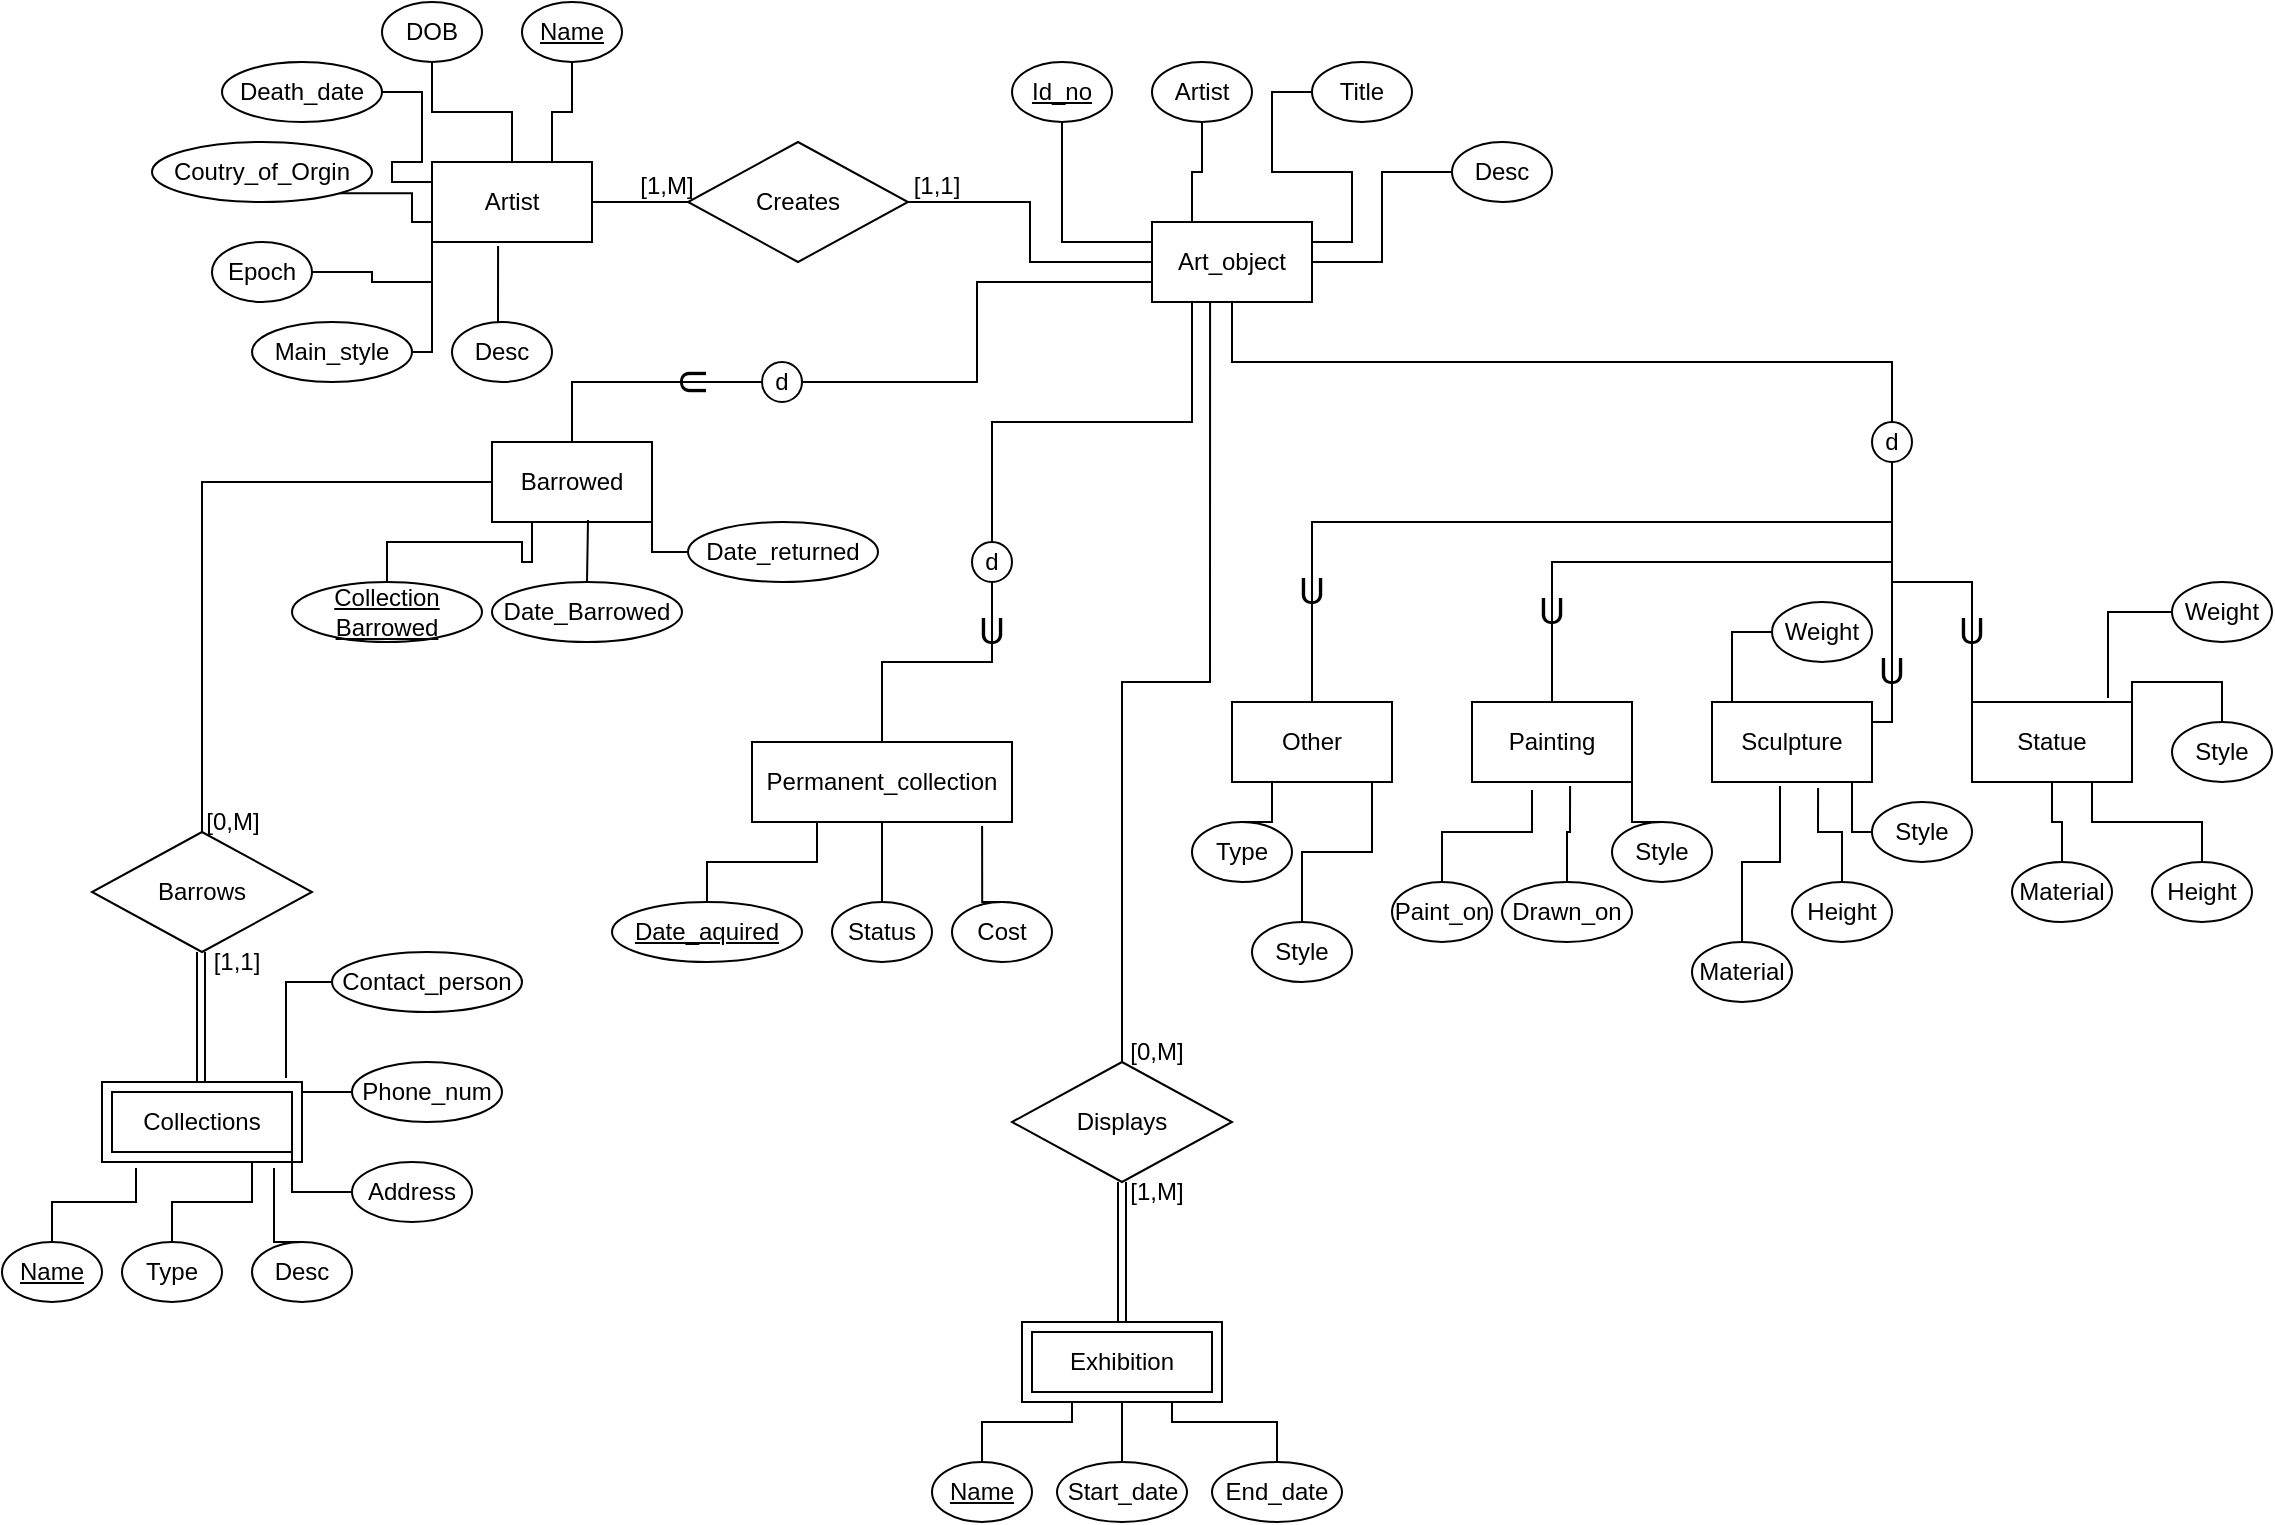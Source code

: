 <mxfile version="14.2.9" type="github">
  <diagram id="U1ADgzj7NbHvVfgoWPWw" name="Page-1">
    <mxGraphModel dx="1422" dy="762" grid="1" gridSize="10" guides="1" tooltips="1" connect="1" arrows="1" fold="1" page="1" pageScale="1" pageWidth="850" pageHeight="1100" math="0" shadow="0">
      <root>
        <mxCell id="0" />
        <mxCell id="1" parent="0" />
        <mxCell id="Ohg4oa2j4WqQgn4zbkPp-43" style="edgeStyle=orthogonalEdgeStyle;rounded=0;orthogonalLoop=1;jettySize=auto;html=1;exitX=0.5;exitY=1;exitDx=0;exitDy=0;entryX=0.5;entryY=0;entryDx=0;entryDy=0;endArrow=none;endFill=0;" edge="1" parent="1" source="Ohg4oa2j4WqQgn4zbkPp-1" target="Ohg4oa2j4WqQgn4zbkPp-42">
          <mxGeometry relative="1" as="geometry" />
        </mxCell>
        <mxCell id="Ohg4oa2j4WqQgn4zbkPp-1" value="Art_object" style="rounded=0;whiteSpace=wrap;html=1;" vertex="1" parent="1">
          <mxGeometry x="610" y="170" width="80" height="40" as="geometry" />
        </mxCell>
        <mxCell id="Ohg4oa2j4WqQgn4zbkPp-9" style="edgeStyle=orthogonalEdgeStyle;rounded=0;orthogonalLoop=1;jettySize=auto;html=1;exitX=0.5;exitY=1;exitDx=0;exitDy=0;entryX=0;entryY=0.25;entryDx=0;entryDy=0;endArrow=none;endFill=0;" edge="1" parent="1" source="Ohg4oa2j4WqQgn4zbkPp-2" target="Ohg4oa2j4WqQgn4zbkPp-1">
          <mxGeometry relative="1" as="geometry" />
        </mxCell>
        <mxCell id="Ohg4oa2j4WqQgn4zbkPp-2" value="&lt;u&gt;Id_no&lt;/u&gt;" style="ellipse;whiteSpace=wrap;html=1;" vertex="1" parent="1">
          <mxGeometry x="540" y="90" width="50" height="30" as="geometry" />
        </mxCell>
        <mxCell id="Ohg4oa2j4WqQgn4zbkPp-8" style="edgeStyle=orthogonalEdgeStyle;rounded=0;orthogonalLoop=1;jettySize=auto;html=1;exitX=0.5;exitY=1;exitDx=0;exitDy=0;entryX=0.25;entryY=0;entryDx=0;entryDy=0;endArrow=none;endFill=0;" edge="1" parent="1" source="Ohg4oa2j4WqQgn4zbkPp-3" target="Ohg4oa2j4WqQgn4zbkPp-1">
          <mxGeometry relative="1" as="geometry" />
        </mxCell>
        <mxCell id="Ohg4oa2j4WqQgn4zbkPp-3" value="Artist&lt;span style=&quot;color: rgba(0 , 0 , 0 , 0) ; font-family: monospace ; font-size: 0px&quot;&gt;%3CmxGraphModel%3E%3Croot%3E%3CmxCell%20id%3D%220%22%2F%3E%3CmxCell%20id%3D%221%22%20parent%3D%220%22%2F%3E%3CmxCell%20id%3D%222%22%20value%3D%22Id_no%22%20style%3D%22ellipse%3BwhiteSpace%3Dwrap%3Bhtml%3D1%3B%22%20vertex%3D%221%22%20parent%3D%221%22%3E%3CmxGeometry%20x%3D%22540%22%20y%3D%2290%22%20width%3D%2250%22%20height%3D%2230%22%20as%3D%22geometry%22%2F%3E%3C%2FmxCell%3E%3C%2Froot%3E%3C%2FmxGraphModel%3E&lt;/span&gt;" style="ellipse;whiteSpace=wrap;html=1;" vertex="1" parent="1">
          <mxGeometry x="610" y="90" width="50" height="30" as="geometry" />
        </mxCell>
        <mxCell id="Ohg4oa2j4WqQgn4zbkPp-7" style="edgeStyle=orthogonalEdgeStyle;rounded=0;orthogonalLoop=1;jettySize=auto;html=1;exitX=0;exitY=0.5;exitDx=0;exitDy=0;entryX=1;entryY=0.25;entryDx=0;entryDy=0;endArrow=none;endFill=0;" edge="1" parent="1" source="Ohg4oa2j4WqQgn4zbkPp-4" target="Ohg4oa2j4WqQgn4zbkPp-1">
          <mxGeometry relative="1" as="geometry" />
        </mxCell>
        <mxCell id="Ohg4oa2j4WqQgn4zbkPp-4" value="Title" style="ellipse;whiteSpace=wrap;html=1;" vertex="1" parent="1">
          <mxGeometry x="690" y="90" width="50" height="30" as="geometry" />
        </mxCell>
        <mxCell id="Ohg4oa2j4WqQgn4zbkPp-6" style="edgeStyle=orthogonalEdgeStyle;rounded=0;orthogonalLoop=1;jettySize=auto;html=1;exitX=0;exitY=0.5;exitDx=0;exitDy=0;entryX=1;entryY=0.5;entryDx=0;entryDy=0;endArrow=none;endFill=0;" edge="1" parent="1" source="Ohg4oa2j4WqQgn4zbkPp-5" target="Ohg4oa2j4WqQgn4zbkPp-1">
          <mxGeometry relative="1" as="geometry" />
        </mxCell>
        <mxCell id="Ohg4oa2j4WqQgn4zbkPp-5" value="Desc" style="ellipse;whiteSpace=wrap;html=1;" vertex="1" parent="1">
          <mxGeometry x="760" y="130" width="50" height="30" as="geometry" />
        </mxCell>
        <mxCell id="Ohg4oa2j4WqQgn4zbkPp-11" value="Statue" style="rounded=0;whiteSpace=wrap;html=1;" vertex="1" parent="1">
          <mxGeometry x="1020" y="410" width="80" height="40" as="geometry" />
        </mxCell>
        <mxCell id="Ohg4oa2j4WqQgn4zbkPp-12" value="Sculpture" style="rounded=0;whiteSpace=wrap;html=1;" vertex="1" parent="1">
          <mxGeometry x="890" y="410" width="80" height="40" as="geometry" />
        </mxCell>
        <mxCell id="Ohg4oa2j4WqQgn4zbkPp-13" value="Painting" style="rounded=0;whiteSpace=wrap;html=1;" vertex="1" parent="1">
          <mxGeometry x="770" y="410" width="80" height="40" as="geometry" />
        </mxCell>
        <mxCell id="Ohg4oa2j4WqQgn4zbkPp-14" value="Other" style="rounded=0;whiteSpace=wrap;html=1;" vertex="1" parent="1">
          <mxGeometry x="650" y="410" width="80" height="40" as="geometry" />
        </mxCell>
        <mxCell id="Ohg4oa2j4WqQgn4zbkPp-20" style="edgeStyle=orthogonalEdgeStyle;rounded=0;orthogonalLoop=1;jettySize=auto;html=1;exitX=0.5;exitY=0;exitDx=0;exitDy=0;entryX=0.375;entryY=1.1;entryDx=0;entryDy=0;entryPerimeter=0;endArrow=none;endFill=0;" edge="1" parent="1" source="Ohg4oa2j4WqQgn4zbkPp-15" target="Ohg4oa2j4WqQgn4zbkPp-13">
          <mxGeometry relative="1" as="geometry" />
        </mxCell>
        <mxCell id="Ohg4oa2j4WqQgn4zbkPp-15" value="Paint_on" style="ellipse;whiteSpace=wrap;html=1;" vertex="1" parent="1">
          <mxGeometry x="730" y="500" width="50" height="30" as="geometry" />
        </mxCell>
        <mxCell id="Ohg4oa2j4WqQgn4zbkPp-19" style="edgeStyle=orthogonalEdgeStyle;rounded=0;orthogonalLoop=1;jettySize=auto;html=1;exitX=0.5;exitY=0;exitDx=0;exitDy=0;entryX=0.613;entryY=1.05;entryDx=0;entryDy=0;entryPerimeter=0;endArrow=none;endFill=0;" edge="1" parent="1" source="Ohg4oa2j4WqQgn4zbkPp-16" target="Ohg4oa2j4WqQgn4zbkPp-13">
          <mxGeometry relative="1" as="geometry" />
        </mxCell>
        <mxCell id="Ohg4oa2j4WqQgn4zbkPp-16" value="Drawn_on" style="ellipse;whiteSpace=wrap;html=1;" vertex="1" parent="1">
          <mxGeometry x="785" y="500" width="65" height="30" as="geometry" />
        </mxCell>
        <mxCell id="Ohg4oa2j4WqQgn4zbkPp-18" style="edgeStyle=orthogonalEdgeStyle;rounded=0;orthogonalLoop=1;jettySize=auto;html=1;exitX=0.5;exitY=0;exitDx=0;exitDy=0;entryX=1;entryY=1;entryDx=0;entryDy=0;endArrow=none;endFill=0;" edge="1" parent="1" source="Ohg4oa2j4WqQgn4zbkPp-17" target="Ohg4oa2j4WqQgn4zbkPp-13">
          <mxGeometry relative="1" as="geometry" />
        </mxCell>
        <mxCell id="Ohg4oa2j4WqQgn4zbkPp-17" value="Style" style="ellipse;whiteSpace=wrap;html=1;" vertex="1" parent="1">
          <mxGeometry x="840" y="470" width="50" height="30" as="geometry" />
        </mxCell>
        <mxCell id="Ohg4oa2j4WqQgn4zbkPp-28" style="edgeStyle=orthogonalEdgeStyle;rounded=0;orthogonalLoop=1;jettySize=auto;html=1;exitX=0.5;exitY=0;exitDx=0;exitDy=0;entryX=0.425;entryY=1.05;entryDx=0;entryDy=0;entryPerimeter=0;endArrow=none;endFill=0;" edge="1" parent="1" source="Ohg4oa2j4WqQgn4zbkPp-21" target="Ohg4oa2j4WqQgn4zbkPp-12">
          <mxGeometry relative="1" as="geometry" />
        </mxCell>
        <mxCell id="Ohg4oa2j4WqQgn4zbkPp-21" value="Material" style="ellipse;whiteSpace=wrap;html=1;" vertex="1" parent="1">
          <mxGeometry x="880" y="530" width="50" height="30" as="geometry" />
        </mxCell>
        <mxCell id="Ohg4oa2j4WqQgn4zbkPp-27" style="edgeStyle=orthogonalEdgeStyle;rounded=0;orthogonalLoop=1;jettySize=auto;html=1;exitX=0.5;exitY=0;exitDx=0;exitDy=0;entryX=0.663;entryY=1.075;entryDx=0;entryDy=0;entryPerimeter=0;endArrow=none;endFill=0;" edge="1" parent="1" source="Ohg4oa2j4WqQgn4zbkPp-22" target="Ohg4oa2j4WqQgn4zbkPp-12">
          <mxGeometry relative="1" as="geometry" />
        </mxCell>
        <mxCell id="Ohg4oa2j4WqQgn4zbkPp-22" value="Height" style="ellipse;whiteSpace=wrap;html=1;" vertex="1" parent="1">
          <mxGeometry x="930" y="500" width="50" height="30" as="geometry" />
        </mxCell>
        <mxCell id="Ohg4oa2j4WqQgn4zbkPp-26" style="edgeStyle=orthogonalEdgeStyle;rounded=0;orthogonalLoop=1;jettySize=auto;html=1;exitX=0;exitY=0.5;exitDx=0;exitDy=0;entryX=0.75;entryY=0;entryDx=0;entryDy=0;endArrow=none;endFill=0;" edge="1" parent="1" source="Ohg4oa2j4WqQgn4zbkPp-23" target="Ohg4oa2j4WqQgn4zbkPp-12">
          <mxGeometry relative="1" as="geometry" />
        </mxCell>
        <mxCell id="Ohg4oa2j4WqQgn4zbkPp-23" value="Weight" style="ellipse;whiteSpace=wrap;html=1;" vertex="1" parent="1">
          <mxGeometry x="920" y="360" width="50" height="30" as="geometry" />
        </mxCell>
        <mxCell id="Ohg4oa2j4WqQgn4zbkPp-25" style="edgeStyle=orthogonalEdgeStyle;rounded=0;orthogonalLoop=1;jettySize=auto;html=1;exitX=0;exitY=0.5;exitDx=0;exitDy=0;entryX=0.875;entryY=1;entryDx=0;entryDy=0;entryPerimeter=0;endArrow=none;endFill=0;" edge="1" parent="1" source="Ohg4oa2j4WqQgn4zbkPp-24" target="Ohg4oa2j4WqQgn4zbkPp-12">
          <mxGeometry relative="1" as="geometry" />
        </mxCell>
        <mxCell id="Ohg4oa2j4WqQgn4zbkPp-24" value="Style" style="ellipse;whiteSpace=wrap;html=1;" vertex="1" parent="1">
          <mxGeometry x="970" y="460" width="50" height="30" as="geometry" />
        </mxCell>
        <mxCell id="Ohg4oa2j4WqQgn4zbkPp-32" style="edgeStyle=orthogonalEdgeStyle;rounded=0;orthogonalLoop=1;jettySize=auto;html=1;exitX=0.5;exitY=0;exitDx=0;exitDy=0;entryX=0.25;entryY=1;entryDx=0;entryDy=0;endArrow=none;endFill=0;" edge="1" parent="1" source="Ohg4oa2j4WqQgn4zbkPp-29" target="Ohg4oa2j4WqQgn4zbkPp-14">
          <mxGeometry relative="1" as="geometry" />
        </mxCell>
        <mxCell id="Ohg4oa2j4WqQgn4zbkPp-29" value="Type" style="ellipse;whiteSpace=wrap;html=1;" vertex="1" parent="1">
          <mxGeometry x="630" y="470" width="50" height="30" as="geometry" />
        </mxCell>
        <mxCell id="Ohg4oa2j4WqQgn4zbkPp-31" style="edgeStyle=orthogonalEdgeStyle;rounded=0;orthogonalLoop=1;jettySize=auto;html=1;exitX=0.5;exitY=0;exitDx=0;exitDy=0;entryX=0.875;entryY=1;entryDx=0;entryDy=0;entryPerimeter=0;endArrow=none;endFill=0;" edge="1" parent="1" source="Ohg4oa2j4WqQgn4zbkPp-30" target="Ohg4oa2j4WqQgn4zbkPp-14">
          <mxGeometry relative="1" as="geometry" />
        </mxCell>
        <mxCell id="Ohg4oa2j4WqQgn4zbkPp-30" value="Style" style="ellipse;whiteSpace=wrap;html=1;" vertex="1" parent="1">
          <mxGeometry x="660" y="520" width="50" height="30" as="geometry" />
        </mxCell>
        <mxCell id="Ohg4oa2j4WqQgn4zbkPp-38" style="edgeStyle=orthogonalEdgeStyle;rounded=0;orthogonalLoop=1;jettySize=auto;html=1;exitX=0.5;exitY=0;exitDx=0;exitDy=0;entryX=0.5;entryY=1;entryDx=0;entryDy=0;endArrow=none;endFill=0;" edge="1" parent="1" source="Ohg4oa2j4WqQgn4zbkPp-33" target="Ohg4oa2j4WqQgn4zbkPp-11">
          <mxGeometry relative="1" as="geometry" />
        </mxCell>
        <mxCell id="Ohg4oa2j4WqQgn4zbkPp-33" value="Material" style="ellipse;whiteSpace=wrap;html=1;" vertex="1" parent="1">
          <mxGeometry x="1040" y="490" width="50" height="30" as="geometry" />
        </mxCell>
        <mxCell id="Ohg4oa2j4WqQgn4zbkPp-39" style="edgeStyle=orthogonalEdgeStyle;rounded=0;orthogonalLoop=1;jettySize=auto;html=1;exitX=0.5;exitY=0;exitDx=0;exitDy=0;entryX=0.75;entryY=1;entryDx=0;entryDy=0;endArrow=none;endFill=0;" edge="1" parent="1" source="Ohg4oa2j4WqQgn4zbkPp-35" target="Ohg4oa2j4WqQgn4zbkPp-11">
          <mxGeometry relative="1" as="geometry" />
        </mxCell>
        <mxCell id="Ohg4oa2j4WqQgn4zbkPp-35" value="Height" style="ellipse;whiteSpace=wrap;html=1;" vertex="1" parent="1">
          <mxGeometry x="1110" y="490" width="50" height="30" as="geometry" />
        </mxCell>
        <mxCell id="Ohg4oa2j4WqQgn4zbkPp-40" style="edgeStyle=orthogonalEdgeStyle;rounded=0;orthogonalLoop=1;jettySize=auto;html=1;exitX=0.5;exitY=0;exitDx=0;exitDy=0;entryX=1;entryY=0.25;entryDx=0;entryDy=0;endArrow=none;endFill=0;" edge="1" parent="1" source="Ohg4oa2j4WqQgn4zbkPp-36" target="Ohg4oa2j4WqQgn4zbkPp-11">
          <mxGeometry relative="1" as="geometry" />
        </mxCell>
        <mxCell id="Ohg4oa2j4WqQgn4zbkPp-36" value="Style" style="ellipse;whiteSpace=wrap;html=1;" vertex="1" parent="1">
          <mxGeometry x="1120" y="420" width="50" height="30" as="geometry" />
        </mxCell>
        <mxCell id="Ohg4oa2j4WqQgn4zbkPp-41" style="edgeStyle=orthogonalEdgeStyle;rounded=0;orthogonalLoop=1;jettySize=auto;html=1;exitX=0;exitY=0.5;exitDx=0;exitDy=0;entryX=0.85;entryY=-0.05;entryDx=0;entryDy=0;entryPerimeter=0;endArrow=none;endFill=0;" edge="1" parent="1" source="Ohg4oa2j4WqQgn4zbkPp-37" target="Ohg4oa2j4WqQgn4zbkPp-11">
          <mxGeometry relative="1" as="geometry" />
        </mxCell>
        <mxCell id="Ohg4oa2j4WqQgn4zbkPp-37" value="Weight" style="ellipse;whiteSpace=wrap;html=1;" vertex="1" parent="1">
          <mxGeometry x="1120" y="350" width="50" height="30" as="geometry" />
        </mxCell>
        <mxCell id="Ohg4oa2j4WqQgn4zbkPp-44" style="edgeStyle=orthogonalEdgeStyle;rounded=0;orthogonalLoop=1;jettySize=auto;html=1;exitX=0.5;exitY=1;exitDx=0;exitDy=0;entryX=0.5;entryY=0;entryDx=0;entryDy=0;endArrow=none;endFill=0;" edge="1" parent="1" source="Ohg4oa2j4WqQgn4zbkPp-48" target="Ohg4oa2j4WqQgn4zbkPp-14">
          <mxGeometry relative="1" as="geometry">
            <Array as="points">
              <mxPoint x="690" y="320" />
            </Array>
          </mxGeometry>
        </mxCell>
        <mxCell id="Ohg4oa2j4WqQgn4zbkPp-45" style="edgeStyle=orthogonalEdgeStyle;rounded=0;orthogonalLoop=1;jettySize=auto;html=1;exitX=0.5;exitY=1;exitDx=0;exitDy=0;entryX=0.5;entryY=0;entryDx=0;entryDy=0;endArrow=none;endFill=0;" edge="1" parent="1" source="Ohg4oa2j4WqQgn4zbkPp-42" target="Ohg4oa2j4WqQgn4zbkPp-13">
          <mxGeometry relative="1" as="geometry">
            <Array as="points">
              <mxPoint x="980" y="340" />
              <mxPoint x="810" y="340" />
            </Array>
          </mxGeometry>
        </mxCell>
        <mxCell id="Ohg4oa2j4WqQgn4zbkPp-46" style="edgeStyle=orthogonalEdgeStyle;rounded=0;orthogonalLoop=1;jettySize=auto;html=1;exitX=0.5;exitY=1;exitDx=0;exitDy=0;entryX=1;entryY=0.25;entryDx=0;entryDy=0;endArrow=none;endFill=0;" edge="1" parent="1" source="Ohg4oa2j4WqQgn4zbkPp-42" target="Ohg4oa2j4WqQgn4zbkPp-12">
          <mxGeometry relative="1" as="geometry">
            <Array as="points">
              <mxPoint x="980" y="420" />
            </Array>
          </mxGeometry>
        </mxCell>
        <mxCell id="Ohg4oa2j4WqQgn4zbkPp-47" style="edgeStyle=orthogonalEdgeStyle;rounded=0;orthogonalLoop=1;jettySize=auto;html=1;exitX=0.5;exitY=1;exitDx=0;exitDy=0;entryX=0;entryY=0;entryDx=0;entryDy=0;endArrow=none;endFill=0;" edge="1" parent="1" source="Ohg4oa2j4WqQgn4zbkPp-42" target="Ohg4oa2j4WqQgn4zbkPp-11">
          <mxGeometry relative="1" as="geometry" />
        </mxCell>
        <mxCell id="Ohg4oa2j4WqQgn4zbkPp-42" value="d" style="ellipse;whiteSpace=wrap;html=1;aspect=fixed;" vertex="1" parent="1">
          <mxGeometry x="970" y="270" width="20" height="20" as="geometry" />
        </mxCell>
        <mxCell id="Ohg4oa2j4WqQgn4zbkPp-48" value="&lt;font style=&quot;font-size: 18px&quot;&gt;U&lt;/font&gt;" style="text;html=1;strokeColor=none;fillColor=none;align=center;verticalAlign=middle;whiteSpace=wrap;rounded=0;" vertex="1" parent="1">
          <mxGeometry x="660" y="340" width="60" height="30" as="geometry" />
        </mxCell>
        <mxCell id="Ohg4oa2j4WqQgn4zbkPp-49" style="edgeStyle=orthogonalEdgeStyle;rounded=0;orthogonalLoop=1;jettySize=auto;html=1;exitX=0.5;exitY=1;exitDx=0;exitDy=0;entryX=0.5;entryY=0;entryDx=0;entryDy=0;endArrow=none;endFill=0;" edge="1" parent="1" source="Ohg4oa2j4WqQgn4zbkPp-42" target="Ohg4oa2j4WqQgn4zbkPp-48">
          <mxGeometry relative="1" as="geometry">
            <mxPoint x="980" y="290" as="sourcePoint" />
            <mxPoint x="690" y="410" as="targetPoint" />
            <Array as="points">
              <mxPoint x="980" y="320" />
            </Array>
          </mxGeometry>
        </mxCell>
        <mxCell id="Ohg4oa2j4WqQgn4zbkPp-51" value="&lt;font style=&quot;font-size: 18px&quot;&gt;U&lt;/font&gt;" style="text;html=1;strokeColor=none;fillColor=none;align=center;verticalAlign=middle;whiteSpace=wrap;rounded=0;" vertex="1" parent="1">
          <mxGeometry x="780" y="350" width="60" height="30" as="geometry" />
        </mxCell>
        <mxCell id="Ohg4oa2j4WqQgn4zbkPp-52" value="&lt;font style=&quot;font-size: 18px&quot;&gt;U&lt;/font&gt;" style="text;html=1;strokeColor=none;fillColor=none;align=center;verticalAlign=middle;whiteSpace=wrap;rounded=0;" vertex="1" parent="1">
          <mxGeometry x="950" y="380" width="60" height="30" as="geometry" />
        </mxCell>
        <mxCell id="Ohg4oa2j4WqQgn4zbkPp-53" value="&lt;font style=&quot;font-size: 18px&quot;&gt;U&lt;/font&gt;" style="text;html=1;strokeColor=none;fillColor=none;align=center;verticalAlign=middle;whiteSpace=wrap;rounded=0;" vertex="1" parent="1">
          <mxGeometry x="990" y="360" width="60" height="30" as="geometry" />
        </mxCell>
        <mxCell id="Ohg4oa2j4WqQgn4zbkPp-54" value="Permanent_collection" style="rounded=0;whiteSpace=wrap;html=1;" vertex="1" parent="1">
          <mxGeometry x="410" y="430" width="130" height="40" as="geometry" />
        </mxCell>
        <mxCell id="Ohg4oa2j4WqQgn4zbkPp-56" style="edgeStyle=orthogonalEdgeStyle;rounded=0;orthogonalLoop=1;jettySize=auto;html=1;exitX=0.5;exitY=0;exitDx=0;exitDy=0;entryX=0.25;entryY=1;entryDx=0;entryDy=0;endArrow=none;endFill=0;" edge="1" parent="1" source="Ohg4oa2j4WqQgn4zbkPp-55" target="Ohg4oa2j4WqQgn4zbkPp-1">
          <mxGeometry relative="1" as="geometry" />
        </mxCell>
        <mxCell id="Ohg4oa2j4WqQgn4zbkPp-57" style="edgeStyle=orthogonalEdgeStyle;rounded=0;orthogonalLoop=1;jettySize=auto;html=1;exitX=0.5;exitY=1;exitDx=0;exitDy=0;endArrow=none;endFill=0;" edge="1" parent="1" source="Ohg4oa2j4WqQgn4zbkPp-55" target="Ohg4oa2j4WqQgn4zbkPp-54">
          <mxGeometry relative="1" as="geometry" />
        </mxCell>
        <mxCell id="Ohg4oa2j4WqQgn4zbkPp-55" value="d" style="ellipse;whiteSpace=wrap;html=1;aspect=fixed;" vertex="1" parent="1">
          <mxGeometry x="520" y="330" width="20" height="20" as="geometry" />
        </mxCell>
        <mxCell id="Ohg4oa2j4WqQgn4zbkPp-58" value="&lt;font style=&quot;font-size: 18px&quot;&gt;U&lt;/font&gt;" style="text;html=1;strokeColor=none;fillColor=none;align=center;verticalAlign=middle;whiteSpace=wrap;rounded=0;" vertex="1" parent="1">
          <mxGeometry x="500" y="360" width="60" height="30" as="geometry" />
        </mxCell>
        <mxCell id="Ohg4oa2j4WqQgn4zbkPp-64" style="edgeStyle=orthogonalEdgeStyle;rounded=0;orthogonalLoop=1;jettySize=auto;html=1;exitX=0.5;exitY=0;exitDx=0;exitDy=0;entryX=0.25;entryY=1;entryDx=0;entryDy=0;endArrow=none;endFill=0;" edge="1" parent="1" source="Ohg4oa2j4WqQgn4zbkPp-59" target="Ohg4oa2j4WqQgn4zbkPp-54">
          <mxGeometry relative="1" as="geometry" />
        </mxCell>
        <mxCell id="Ohg4oa2j4WqQgn4zbkPp-59" value="&lt;u&gt;Date_aquired&lt;/u&gt;" style="ellipse;whiteSpace=wrap;html=1;" vertex="1" parent="1">
          <mxGeometry x="340" y="510" width="95" height="30" as="geometry" />
        </mxCell>
        <mxCell id="Ohg4oa2j4WqQgn4zbkPp-63" style="edgeStyle=orthogonalEdgeStyle;rounded=0;orthogonalLoop=1;jettySize=auto;html=1;exitX=0.5;exitY=0;exitDx=0;exitDy=0;entryX=0.5;entryY=1;entryDx=0;entryDy=0;endArrow=none;endFill=0;" edge="1" parent="1" source="Ohg4oa2j4WqQgn4zbkPp-60" target="Ohg4oa2j4WqQgn4zbkPp-54">
          <mxGeometry relative="1" as="geometry" />
        </mxCell>
        <mxCell id="Ohg4oa2j4WqQgn4zbkPp-60" value="Status" style="ellipse;whiteSpace=wrap;html=1;" vertex="1" parent="1">
          <mxGeometry x="450" y="510" width="50" height="30" as="geometry" />
        </mxCell>
        <mxCell id="Ohg4oa2j4WqQgn4zbkPp-62" style="edgeStyle=orthogonalEdgeStyle;rounded=0;orthogonalLoop=1;jettySize=auto;html=1;exitX=0.5;exitY=0;exitDx=0;exitDy=0;entryX=0.885;entryY=1.05;entryDx=0;entryDy=0;entryPerimeter=0;endArrow=none;endFill=0;" edge="1" parent="1" source="Ohg4oa2j4WqQgn4zbkPp-61" target="Ohg4oa2j4WqQgn4zbkPp-54">
          <mxGeometry relative="1" as="geometry" />
        </mxCell>
        <mxCell id="Ohg4oa2j4WqQgn4zbkPp-61" value="Cost" style="ellipse;whiteSpace=wrap;html=1;" vertex="1" parent="1">
          <mxGeometry x="510" y="510" width="50" height="30" as="geometry" />
        </mxCell>
        <mxCell id="Ohg4oa2j4WqQgn4zbkPp-65" value="Barrowed" style="rounded=0;whiteSpace=wrap;html=1;" vertex="1" parent="1">
          <mxGeometry x="280" y="280" width="80" height="40" as="geometry" />
        </mxCell>
        <mxCell id="Ohg4oa2j4WqQgn4zbkPp-67" style="edgeStyle=orthogonalEdgeStyle;rounded=0;orthogonalLoop=1;jettySize=auto;html=1;exitX=1;exitY=0.5;exitDx=0;exitDy=0;entryX=0;entryY=0.75;entryDx=0;entryDy=0;endArrow=none;endFill=0;" edge="1" parent="1" source="Ohg4oa2j4WqQgn4zbkPp-66" target="Ohg4oa2j4WqQgn4zbkPp-1">
          <mxGeometry relative="1" as="geometry" />
        </mxCell>
        <mxCell id="Ohg4oa2j4WqQgn4zbkPp-66" value="d" style="ellipse;whiteSpace=wrap;html=1;aspect=fixed;" vertex="1" parent="1">
          <mxGeometry x="415" y="240" width="20" height="20" as="geometry" />
        </mxCell>
        <mxCell id="Ohg4oa2j4WqQgn4zbkPp-69" value="&lt;font style=&quot;font-size: 18px&quot;&gt;U&lt;/font&gt;" style="text;html=1;strokeColor=none;fillColor=none;align=center;verticalAlign=middle;whiteSpace=wrap;rounded=0;rotation=90;" vertex="1" parent="1">
          <mxGeometry x="350" y="235" width="60" height="30" as="geometry" />
        </mxCell>
        <mxCell id="Ohg4oa2j4WqQgn4zbkPp-71" style="edgeStyle=orthogonalEdgeStyle;rounded=0;orthogonalLoop=1;jettySize=auto;html=1;exitX=0;exitY=0.5;exitDx=0;exitDy=0;entryX=0.5;entryY=0;entryDx=0;entryDy=0;endArrow=none;endFill=0;" edge="1" parent="1" source="Ohg4oa2j4WqQgn4zbkPp-66" target="Ohg4oa2j4WqQgn4zbkPp-65">
          <mxGeometry relative="1" as="geometry">
            <mxPoint x="415" y="250" as="sourcePoint" />
            <mxPoint x="320" y="280" as="targetPoint" />
          </mxGeometry>
        </mxCell>
        <mxCell id="Ohg4oa2j4WqQgn4zbkPp-77" style="edgeStyle=orthogonalEdgeStyle;rounded=0;orthogonalLoop=1;jettySize=auto;html=1;exitX=0.5;exitY=0;exitDx=0;exitDy=0;entryX=0.25;entryY=1;entryDx=0;entryDy=0;endArrow=none;endFill=0;" edge="1" parent="1" source="Ohg4oa2j4WqQgn4zbkPp-72" target="Ohg4oa2j4WqQgn4zbkPp-65">
          <mxGeometry relative="1" as="geometry" />
        </mxCell>
        <mxCell id="Ohg4oa2j4WqQgn4zbkPp-72" value="&lt;u&gt;Collection Barrowed&lt;/u&gt;" style="ellipse;whiteSpace=wrap;html=1;" vertex="1" parent="1">
          <mxGeometry x="180" y="350" width="95" height="30" as="geometry" />
        </mxCell>
        <mxCell id="Ohg4oa2j4WqQgn4zbkPp-76" style="edgeStyle=orthogonalEdgeStyle;rounded=0;orthogonalLoop=1;jettySize=auto;html=1;exitX=0.5;exitY=0;exitDx=0;exitDy=0;entryX=0.6;entryY=0.975;entryDx=0;entryDy=0;entryPerimeter=0;endArrow=none;endFill=0;" edge="1" parent="1" source="Ohg4oa2j4WqQgn4zbkPp-73" target="Ohg4oa2j4WqQgn4zbkPp-65">
          <mxGeometry relative="1" as="geometry" />
        </mxCell>
        <mxCell id="Ohg4oa2j4WqQgn4zbkPp-73" value="Date_Barrowed" style="ellipse;whiteSpace=wrap;html=1;" vertex="1" parent="1">
          <mxGeometry x="280" y="350" width="95" height="30" as="geometry" />
        </mxCell>
        <mxCell id="Ohg4oa2j4WqQgn4zbkPp-75" style="edgeStyle=orthogonalEdgeStyle;rounded=0;orthogonalLoop=1;jettySize=auto;html=1;exitX=0;exitY=0.5;exitDx=0;exitDy=0;entryX=1;entryY=0.5;entryDx=0;entryDy=0;endArrow=none;endFill=0;" edge="1" parent="1" source="Ohg4oa2j4WqQgn4zbkPp-74" target="Ohg4oa2j4WqQgn4zbkPp-65">
          <mxGeometry relative="1" as="geometry" />
        </mxCell>
        <mxCell id="Ohg4oa2j4WqQgn4zbkPp-74" value="Date_returned" style="ellipse;whiteSpace=wrap;html=1;" vertex="1" parent="1">
          <mxGeometry x="378" y="320" width="95" height="30" as="geometry" />
        </mxCell>
        <mxCell id="Ohg4oa2j4WqQgn4zbkPp-79" style="edgeStyle=orthogonalEdgeStyle;rounded=0;orthogonalLoop=1;jettySize=auto;html=1;exitX=1;exitY=0.5;exitDx=0;exitDy=0;entryX=0;entryY=0.5;entryDx=0;entryDy=0;endArrow=none;endFill=0;" edge="1" parent="1" source="Ohg4oa2j4WqQgn4zbkPp-78" target="Ohg4oa2j4WqQgn4zbkPp-1">
          <mxGeometry relative="1" as="geometry" />
        </mxCell>
        <mxCell id="Ohg4oa2j4WqQgn4zbkPp-78" value="Creates" style="rhombus;whiteSpace=wrap;html=1;" vertex="1" parent="1">
          <mxGeometry x="378" y="130" width="110" height="60" as="geometry" />
        </mxCell>
        <mxCell id="Ohg4oa2j4WqQgn4zbkPp-81" style="edgeStyle=orthogonalEdgeStyle;rounded=0;orthogonalLoop=1;jettySize=auto;html=1;exitX=1;exitY=0.5;exitDx=0;exitDy=0;entryX=0;entryY=0.5;entryDx=0;entryDy=0;endArrow=none;endFill=0;" edge="1" parent="1" source="Ohg4oa2j4WqQgn4zbkPp-80" target="Ohg4oa2j4WqQgn4zbkPp-78">
          <mxGeometry relative="1" as="geometry" />
        </mxCell>
        <mxCell id="Ohg4oa2j4WqQgn4zbkPp-80" value="Artist" style="rounded=0;whiteSpace=wrap;html=1;" vertex="1" parent="1">
          <mxGeometry x="250" y="140" width="80" height="40" as="geometry" />
        </mxCell>
        <mxCell id="Ohg4oa2j4WqQgn4zbkPp-91" style="edgeStyle=orthogonalEdgeStyle;rounded=0;orthogonalLoop=1;jettySize=auto;html=1;exitX=0.5;exitY=1;exitDx=0;exitDy=0;entryX=0.75;entryY=0;entryDx=0;entryDy=0;endArrow=none;endFill=0;" edge="1" parent="1" source="Ohg4oa2j4WqQgn4zbkPp-82" target="Ohg4oa2j4WqQgn4zbkPp-80">
          <mxGeometry relative="1" as="geometry" />
        </mxCell>
        <mxCell id="Ohg4oa2j4WqQgn4zbkPp-82" value="&lt;u&gt;Name&lt;/u&gt;" style="ellipse;whiteSpace=wrap;html=1;" vertex="1" parent="1">
          <mxGeometry x="295" y="60" width="50" height="30" as="geometry" />
        </mxCell>
        <mxCell id="Ohg4oa2j4WqQgn4zbkPp-92" style="edgeStyle=orthogonalEdgeStyle;rounded=0;orthogonalLoop=1;jettySize=auto;html=1;exitX=0.5;exitY=1;exitDx=0;exitDy=0;entryX=0.5;entryY=0;entryDx=0;entryDy=0;endArrow=none;endFill=0;" edge="1" parent="1" source="Ohg4oa2j4WqQgn4zbkPp-83" target="Ohg4oa2j4WqQgn4zbkPp-80">
          <mxGeometry relative="1" as="geometry" />
        </mxCell>
        <mxCell id="Ohg4oa2j4WqQgn4zbkPp-83" value="DOB" style="ellipse;whiteSpace=wrap;html=1;" vertex="1" parent="1">
          <mxGeometry x="225" y="60" width="50" height="30" as="geometry" />
        </mxCell>
        <mxCell id="Ohg4oa2j4WqQgn4zbkPp-93" style="edgeStyle=orthogonalEdgeStyle;rounded=0;orthogonalLoop=1;jettySize=auto;html=1;exitX=1;exitY=0.5;exitDx=0;exitDy=0;entryX=0;entryY=0.25;entryDx=0;entryDy=0;endArrow=none;endFill=0;" edge="1" parent="1" source="Ohg4oa2j4WqQgn4zbkPp-84" target="Ohg4oa2j4WqQgn4zbkPp-80">
          <mxGeometry relative="1" as="geometry" />
        </mxCell>
        <mxCell id="Ohg4oa2j4WqQgn4zbkPp-84" value="Death_date" style="ellipse;whiteSpace=wrap;html=1;" vertex="1" parent="1">
          <mxGeometry x="145" y="90" width="80" height="30" as="geometry" />
        </mxCell>
        <mxCell id="Ohg4oa2j4WqQgn4zbkPp-94" style="edgeStyle=orthogonalEdgeStyle;rounded=0;orthogonalLoop=1;jettySize=auto;html=1;exitX=1;exitY=1;exitDx=0;exitDy=0;entryX=0;entryY=0.75;entryDx=0;entryDy=0;endArrow=none;endFill=0;" edge="1" parent="1" source="Ohg4oa2j4WqQgn4zbkPp-85" target="Ohg4oa2j4WqQgn4zbkPp-80">
          <mxGeometry relative="1" as="geometry" />
        </mxCell>
        <mxCell id="Ohg4oa2j4WqQgn4zbkPp-85" value="Coutry_of_Orgin" style="ellipse;whiteSpace=wrap;html=1;" vertex="1" parent="1">
          <mxGeometry x="110" y="130" width="110" height="30" as="geometry" />
        </mxCell>
        <mxCell id="Ohg4oa2j4WqQgn4zbkPp-95" style="edgeStyle=orthogonalEdgeStyle;rounded=0;orthogonalLoop=1;jettySize=auto;html=1;exitX=1;exitY=0.5;exitDx=0;exitDy=0;entryX=0;entryY=1;entryDx=0;entryDy=0;endArrow=none;endFill=0;" edge="1" parent="1" source="Ohg4oa2j4WqQgn4zbkPp-88" target="Ohg4oa2j4WqQgn4zbkPp-80">
          <mxGeometry relative="1" as="geometry" />
        </mxCell>
        <mxCell id="Ohg4oa2j4WqQgn4zbkPp-88" value="Epoch&lt;span style=&quot;color: rgba(0 , 0 , 0 , 0) ; font-family: monospace ; font-size: 0px&quot;&gt;%3CmxGraphModel%3E%3Croot%3E%3CmxCell%20id%3D%220%22%2F%3E%3CmxCell%20id%3D%221%22%20parent%3D%220%22%2F%3E%3CmxCell%20id%3D%222%22%20value%3D%22DOB%22%20style%3D%22ellipse%3BwhiteSpace%3Dwrap%3Bhtml%3D1%3B%22%20vertex%3D%221%22%20parent%3D%221%22%3E%3CmxGeometry%20x%3D%22225%22%20y%3D%2260%22%20width%3D%2250%22%20height%3D%2230%22%20as%3D%22geometry%22%2F%3E%3C%2FmxCell%3E%3C%2Froot%3E%3C%2FmxGraphModel%3E&lt;/span&gt;" style="ellipse;whiteSpace=wrap;html=1;" vertex="1" parent="1">
          <mxGeometry x="140" y="180" width="50" height="30" as="geometry" />
        </mxCell>
        <mxCell id="Ohg4oa2j4WqQgn4zbkPp-96" style="edgeStyle=orthogonalEdgeStyle;rounded=0;orthogonalLoop=1;jettySize=auto;html=1;exitX=1;exitY=0.5;exitDx=0;exitDy=0;endArrow=none;endFill=0;" edge="1" parent="1" source="Ohg4oa2j4WqQgn4zbkPp-89">
          <mxGeometry relative="1" as="geometry">
            <mxPoint x="260" y="180" as="targetPoint" />
            <Array as="points">
              <mxPoint x="250" y="235" />
              <mxPoint x="250" y="180" />
            </Array>
          </mxGeometry>
        </mxCell>
        <mxCell id="Ohg4oa2j4WqQgn4zbkPp-89" value="Main_style" style="ellipse;whiteSpace=wrap;html=1;" vertex="1" parent="1">
          <mxGeometry x="160" y="220" width="80" height="30" as="geometry" />
        </mxCell>
        <mxCell id="Ohg4oa2j4WqQgn4zbkPp-97" style="edgeStyle=orthogonalEdgeStyle;rounded=0;orthogonalLoop=1;jettySize=auto;html=1;exitX=0.5;exitY=0;exitDx=0;exitDy=0;entryX=0.413;entryY=1.05;entryDx=0;entryDy=0;entryPerimeter=0;endArrow=none;endFill=0;" edge="1" parent="1" source="Ohg4oa2j4WqQgn4zbkPp-90" target="Ohg4oa2j4WqQgn4zbkPp-80">
          <mxGeometry relative="1" as="geometry" />
        </mxCell>
        <mxCell id="Ohg4oa2j4WqQgn4zbkPp-90" value="Desc" style="ellipse;whiteSpace=wrap;html=1;" vertex="1" parent="1">
          <mxGeometry x="260" y="220" width="50" height="30" as="geometry" />
        </mxCell>
        <mxCell id="Ohg4oa2j4WqQgn4zbkPp-99" style="edgeStyle=orthogonalEdgeStyle;rounded=0;orthogonalLoop=1;jettySize=auto;html=1;exitX=0.5;exitY=0;exitDx=0;exitDy=0;entryX=0.363;entryY=1;entryDx=0;entryDy=0;entryPerimeter=0;endArrow=none;endFill=0;" edge="1" parent="1" source="Ohg4oa2j4WqQgn4zbkPp-98" target="Ohg4oa2j4WqQgn4zbkPp-1">
          <mxGeometry relative="1" as="geometry" />
        </mxCell>
        <mxCell id="Ohg4oa2j4WqQgn4zbkPp-98" value="Displays" style="rhombus;whiteSpace=wrap;html=1;" vertex="1" parent="1">
          <mxGeometry x="540" y="590" width="110" height="60" as="geometry" />
        </mxCell>
        <mxCell id="Ohg4oa2j4WqQgn4zbkPp-101" value="" style="shape=link;html=1;rounded=0;endArrow=none;endFill=0;exitX=0.5;exitY=1;exitDx=0;exitDy=0;" edge="1" parent="1" source="Ohg4oa2j4WqQgn4zbkPp-98">
          <mxGeometry relative="1" as="geometry">
            <mxPoint x="540" y="700" as="sourcePoint" />
            <mxPoint x="595" y="720" as="targetPoint" />
          </mxGeometry>
        </mxCell>
        <mxCell id="Ohg4oa2j4WqQgn4zbkPp-103" value="Exhibition" style="shape=ext;margin=3;double=1;whiteSpace=wrap;html=1;align=center;" vertex="1" parent="1">
          <mxGeometry x="545" y="720" width="100" height="40" as="geometry" />
        </mxCell>
        <mxCell id="Ohg4oa2j4WqQgn4zbkPp-109" style="edgeStyle=orthogonalEdgeStyle;rounded=0;orthogonalLoop=1;jettySize=auto;html=1;exitX=0.5;exitY=0;exitDx=0;exitDy=0;entryX=0.25;entryY=1;entryDx=0;entryDy=0;endArrow=none;endFill=0;" edge="1" parent="1" source="Ohg4oa2j4WqQgn4zbkPp-104" target="Ohg4oa2j4WqQgn4zbkPp-103">
          <mxGeometry relative="1" as="geometry" />
        </mxCell>
        <mxCell id="Ohg4oa2j4WqQgn4zbkPp-104" value="&lt;u&gt;Name&lt;/u&gt;" style="ellipse;whiteSpace=wrap;html=1;" vertex="1" parent="1">
          <mxGeometry x="500" y="790" width="50" height="30" as="geometry" />
        </mxCell>
        <mxCell id="Ohg4oa2j4WqQgn4zbkPp-107" style="edgeStyle=orthogonalEdgeStyle;rounded=0;orthogonalLoop=1;jettySize=auto;html=1;exitX=0.5;exitY=0;exitDx=0;exitDy=0;entryX=0.5;entryY=1;entryDx=0;entryDy=0;endArrow=none;endFill=0;" edge="1" parent="1" source="Ohg4oa2j4WqQgn4zbkPp-105" target="Ohg4oa2j4WqQgn4zbkPp-103">
          <mxGeometry relative="1" as="geometry" />
        </mxCell>
        <mxCell id="Ohg4oa2j4WqQgn4zbkPp-105" value="Start_date" style="ellipse;whiteSpace=wrap;html=1;" vertex="1" parent="1">
          <mxGeometry x="562.5" y="790" width="65" height="30" as="geometry" />
        </mxCell>
        <mxCell id="Ohg4oa2j4WqQgn4zbkPp-108" style="edgeStyle=orthogonalEdgeStyle;rounded=0;orthogonalLoop=1;jettySize=auto;html=1;exitX=0.5;exitY=0;exitDx=0;exitDy=0;entryX=0.75;entryY=1;entryDx=0;entryDy=0;endArrow=none;endFill=0;" edge="1" parent="1" source="Ohg4oa2j4WqQgn4zbkPp-106" target="Ohg4oa2j4WqQgn4zbkPp-103">
          <mxGeometry relative="1" as="geometry" />
        </mxCell>
        <mxCell id="Ohg4oa2j4WqQgn4zbkPp-106" value="End_date" style="ellipse;whiteSpace=wrap;html=1;" vertex="1" parent="1">
          <mxGeometry x="640" y="790" width="65" height="30" as="geometry" />
        </mxCell>
        <mxCell id="Ohg4oa2j4WqQgn4zbkPp-111" style="edgeStyle=orthogonalEdgeStyle;rounded=0;orthogonalLoop=1;jettySize=auto;html=1;exitX=0.5;exitY=0;exitDx=0;exitDy=0;entryX=0;entryY=0.5;entryDx=0;entryDy=0;endArrow=none;endFill=0;" edge="1" parent="1" source="Ohg4oa2j4WqQgn4zbkPp-110" target="Ohg4oa2j4WqQgn4zbkPp-65">
          <mxGeometry relative="1" as="geometry" />
        </mxCell>
        <mxCell id="Ohg4oa2j4WqQgn4zbkPp-110" value="Barrows" style="rhombus;whiteSpace=wrap;html=1;" vertex="1" parent="1">
          <mxGeometry x="80" y="475" width="110" height="60" as="geometry" />
        </mxCell>
        <mxCell id="Ohg4oa2j4WqQgn4zbkPp-112" value="" style="shape=link;html=1;rounded=0;endArrow=none;endFill=0;exitX=0.5;exitY=1;exitDx=0;exitDy=0;" edge="1" parent="1">
          <mxGeometry relative="1" as="geometry">
            <mxPoint x="134.5" y="535" as="sourcePoint" />
            <mxPoint x="134.5" y="605" as="targetPoint" />
          </mxGeometry>
        </mxCell>
        <mxCell id="Ohg4oa2j4WqQgn4zbkPp-113" value="Collections" style="shape=ext;margin=3;double=1;whiteSpace=wrap;html=1;align=center;" vertex="1" parent="1">
          <mxGeometry x="85" y="600" width="100" height="40" as="geometry" />
        </mxCell>
        <mxCell id="Ohg4oa2j4WqQgn4zbkPp-125" style="edgeStyle=orthogonalEdgeStyle;rounded=0;orthogonalLoop=1;jettySize=auto;html=1;exitX=0.5;exitY=0;exitDx=0;exitDy=0;entryX=0.17;entryY=1.075;entryDx=0;entryDy=0;entryPerimeter=0;endArrow=none;endFill=0;" edge="1" parent="1" source="Ohg4oa2j4WqQgn4zbkPp-114" target="Ohg4oa2j4WqQgn4zbkPp-113">
          <mxGeometry relative="1" as="geometry" />
        </mxCell>
        <mxCell id="Ohg4oa2j4WqQgn4zbkPp-114" value="&lt;u&gt;Name&lt;/u&gt;" style="ellipse;whiteSpace=wrap;html=1;" vertex="1" parent="1">
          <mxGeometry x="35" y="680" width="50" height="30" as="geometry" />
        </mxCell>
        <mxCell id="Ohg4oa2j4WqQgn4zbkPp-124" style="edgeStyle=orthogonalEdgeStyle;rounded=0;orthogonalLoop=1;jettySize=auto;html=1;exitX=0.5;exitY=0;exitDx=0;exitDy=0;entryX=0.75;entryY=1;entryDx=0;entryDy=0;endArrow=none;endFill=0;" edge="1" parent="1" source="Ohg4oa2j4WqQgn4zbkPp-115" target="Ohg4oa2j4WqQgn4zbkPp-113">
          <mxGeometry relative="1" as="geometry" />
        </mxCell>
        <mxCell id="Ohg4oa2j4WqQgn4zbkPp-115" value="Type" style="ellipse;whiteSpace=wrap;html=1;" vertex="1" parent="1">
          <mxGeometry x="95" y="680" width="50" height="30" as="geometry" />
        </mxCell>
        <mxCell id="Ohg4oa2j4WqQgn4zbkPp-123" style="edgeStyle=orthogonalEdgeStyle;rounded=0;orthogonalLoop=1;jettySize=auto;html=1;exitX=0.5;exitY=0;exitDx=0;exitDy=0;entryX=0.86;entryY=1.075;entryDx=0;entryDy=0;entryPerimeter=0;endArrow=none;endFill=0;" edge="1" parent="1" source="Ohg4oa2j4WqQgn4zbkPp-116" target="Ohg4oa2j4WqQgn4zbkPp-113">
          <mxGeometry relative="1" as="geometry" />
        </mxCell>
        <mxCell id="Ohg4oa2j4WqQgn4zbkPp-116" value="Desc" style="ellipse;whiteSpace=wrap;html=1;" vertex="1" parent="1">
          <mxGeometry x="160" y="680" width="50" height="30" as="geometry" />
        </mxCell>
        <mxCell id="Ohg4oa2j4WqQgn4zbkPp-122" style="edgeStyle=orthogonalEdgeStyle;rounded=0;orthogonalLoop=1;jettySize=auto;html=1;exitX=0;exitY=0.5;exitDx=0;exitDy=0;endArrow=none;endFill=0;" edge="1" parent="1" source="Ohg4oa2j4WqQgn4zbkPp-117">
          <mxGeometry relative="1" as="geometry">
            <mxPoint x="180" y="630" as="targetPoint" />
          </mxGeometry>
        </mxCell>
        <mxCell id="Ohg4oa2j4WqQgn4zbkPp-117" value="Address" style="ellipse;whiteSpace=wrap;html=1;" vertex="1" parent="1">
          <mxGeometry x="210" y="640" width="60" height="30" as="geometry" />
        </mxCell>
        <mxCell id="Ohg4oa2j4WqQgn4zbkPp-121" style="edgeStyle=orthogonalEdgeStyle;rounded=0;orthogonalLoop=1;jettySize=auto;html=1;exitX=0;exitY=0.5;exitDx=0;exitDy=0;entryX=1;entryY=0;entryDx=0;entryDy=0;endArrow=none;endFill=0;" edge="1" parent="1" source="Ohg4oa2j4WqQgn4zbkPp-118" target="Ohg4oa2j4WqQgn4zbkPp-113">
          <mxGeometry relative="1" as="geometry" />
        </mxCell>
        <mxCell id="Ohg4oa2j4WqQgn4zbkPp-118" value="Phone_num" style="ellipse;whiteSpace=wrap;html=1;" vertex="1" parent="1">
          <mxGeometry x="210" y="590" width="75" height="30" as="geometry" />
        </mxCell>
        <mxCell id="Ohg4oa2j4WqQgn4zbkPp-120" style="edgeStyle=orthogonalEdgeStyle;rounded=0;orthogonalLoop=1;jettySize=auto;html=1;exitX=0;exitY=0.5;exitDx=0;exitDy=0;entryX=0.92;entryY=-0.05;entryDx=0;entryDy=0;entryPerimeter=0;endArrow=none;endFill=0;" edge="1" parent="1" source="Ohg4oa2j4WqQgn4zbkPp-119" target="Ohg4oa2j4WqQgn4zbkPp-113">
          <mxGeometry relative="1" as="geometry" />
        </mxCell>
        <mxCell id="Ohg4oa2j4WqQgn4zbkPp-119" value="Contact_person" style="ellipse;whiteSpace=wrap;html=1;" vertex="1" parent="1">
          <mxGeometry x="200" y="535" width="95" height="30" as="geometry" />
        </mxCell>
        <mxCell id="Ohg4oa2j4WqQgn4zbkPp-126" value="[1,M]" style="text;html=1;strokeColor=none;fillColor=none;align=center;verticalAlign=middle;whiteSpace=wrap;rounded=0;" vertex="1" parent="1">
          <mxGeometry x="350" y="147" width="35" height="10" as="geometry" />
        </mxCell>
        <mxCell id="Ohg4oa2j4WqQgn4zbkPp-128" value="[1,1]" style="text;html=1;strokeColor=none;fillColor=none;align=center;verticalAlign=middle;whiteSpace=wrap;rounded=0;" vertex="1" parent="1">
          <mxGeometry x="485" y="147" width="35" height="10" as="geometry" />
        </mxCell>
        <mxCell id="Ohg4oa2j4WqQgn4zbkPp-129" value="[0,M]" style="text;html=1;strokeColor=none;fillColor=none;align=center;verticalAlign=middle;whiteSpace=wrap;rounded=0;" vertex="1" parent="1">
          <mxGeometry x="133" y="465" width="35" height="10" as="geometry" />
        </mxCell>
        <mxCell id="Ohg4oa2j4WqQgn4zbkPp-130" value="[1,1]" style="text;html=1;strokeColor=none;fillColor=none;align=center;verticalAlign=middle;whiteSpace=wrap;rounded=0;" vertex="1" parent="1">
          <mxGeometry x="135" y="535" width="35" height="10" as="geometry" />
        </mxCell>
        <mxCell id="Ohg4oa2j4WqQgn4zbkPp-131" value="[0,M]" style="text;html=1;strokeColor=none;fillColor=none;align=center;verticalAlign=middle;whiteSpace=wrap;rounded=0;" vertex="1" parent="1">
          <mxGeometry x="595" y="580" width="35" height="10" as="geometry" />
        </mxCell>
        <mxCell id="Ohg4oa2j4WqQgn4zbkPp-132" value="[1,M]" style="text;html=1;strokeColor=none;fillColor=none;align=center;verticalAlign=middle;whiteSpace=wrap;rounded=0;" vertex="1" parent="1">
          <mxGeometry x="595" y="650" width="35" height="10" as="geometry" />
        </mxCell>
      </root>
    </mxGraphModel>
  </diagram>
</mxfile>
